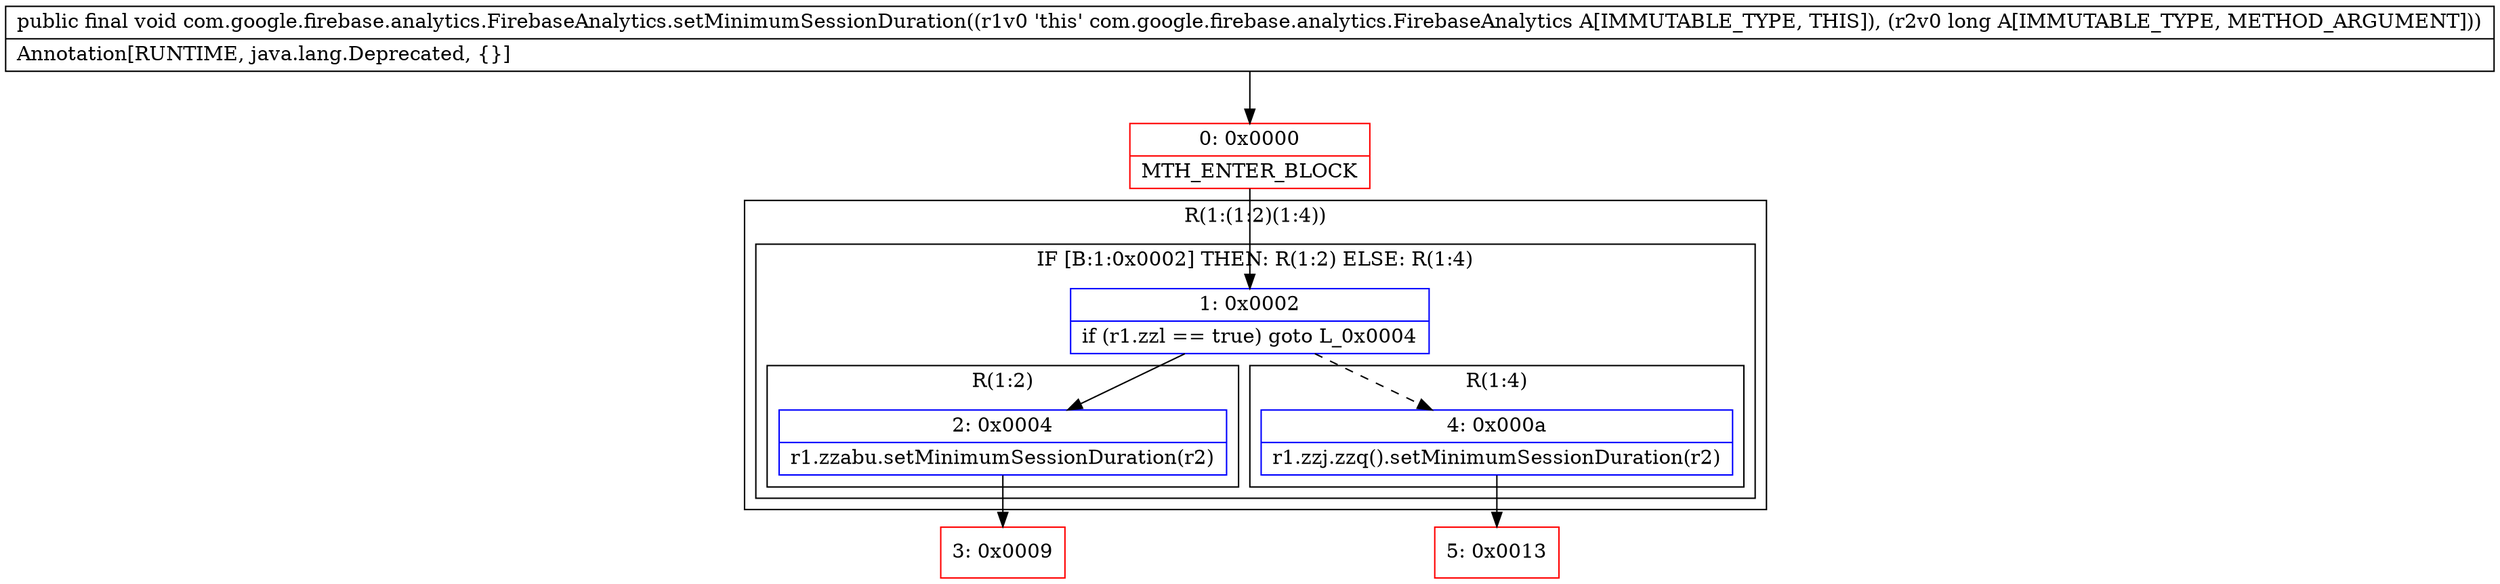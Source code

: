 digraph "CFG forcom.google.firebase.analytics.FirebaseAnalytics.setMinimumSessionDuration(J)V" {
subgraph cluster_Region_721944114 {
label = "R(1:(1:2)(1:4))";
node [shape=record,color=blue];
subgraph cluster_IfRegion_1781908234 {
label = "IF [B:1:0x0002] THEN: R(1:2) ELSE: R(1:4)";
node [shape=record,color=blue];
Node_1 [shape=record,label="{1\:\ 0x0002|if (r1.zzl == true) goto L_0x0004\l}"];
subgraph cluster_Region_1515447240 {
label = "R(1:2)";
node [shape=record,color=blue];
Node_2 [shape=record,label="{2\:\ 0x0004|r1.zzabu.setMinimumSessionDuration(r2)\l}"];
}
subgraph cluster_Region_898342504 {
label = "R(1:4)";
node [shape=record,color=blue];
Node_4 [shape=record,label="{4\:\ 0x000a|r1.zzj.zzq().setMinimumSessionDuration(r2)\l}"];
}
}
}
Node_0 [shape=record,color=red,label="{0\:\ 0x0000|MTH_ENTER_BLOCK\l}"];
Node_3 [shape=record,color=red,label="{3\:\ 0x0009}"];
Node_5 [shape=record,color=red,label="{5\:\ 0x0013}"];
MethodNode[shape=record,label="{public final void com.google.firebase.analytics.FirebaseAnalytics.setMinimumSessionDuration((r1v0 'this' com.google.firebase.analytics.FirebaseAnalytics A[IMMUTABLE_TYPE, THIS]), (r2v0 long A[IMMUTABLE_TYPE, METHOD_ARGUMENT]))  | Annotation[RUNTIME, java.lang.Deprecated, \{\}]\l}"];
MethodNode -> Node_0;
Node_1 -> Node_2;
Node_1 -> Node_4[style=dashed];
Node_2 -> Node_3;
Node_4 -> Node_5;
Node_0 -> Node_1;
}

